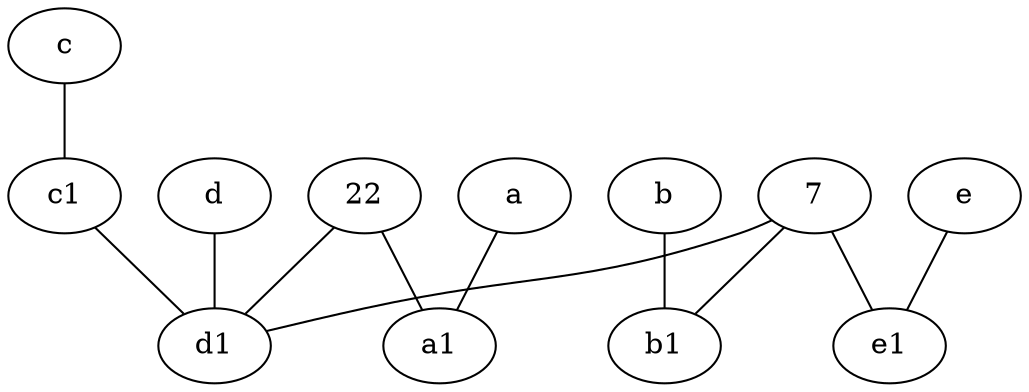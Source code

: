 graph {
	node [labelfontsize=50]
	d1 [labelfontsize=50 pos="3,5!"]
	d [labelfontsize=50 pos="2,5!"]
	22 [labelfontsize=50]
	c1 [labelfontsize=50 pos="4.5,3!"]
	a1 [labelfontsize=50 pos="8,3!"]
	b1 [labelfontsize=50 pos="9,4!"]
	e1 [labelfontsize=50 pos="7,7!"]
	7 [labelfontsize=50]
	22 -- d1
	e -- e1
	a -- a1
	c1 -- d1
	d -- d1
	7 -- e1
	7 -- d1
	c -- c1
	b -- b1
	7 -- b1
	22 -- a1
}
